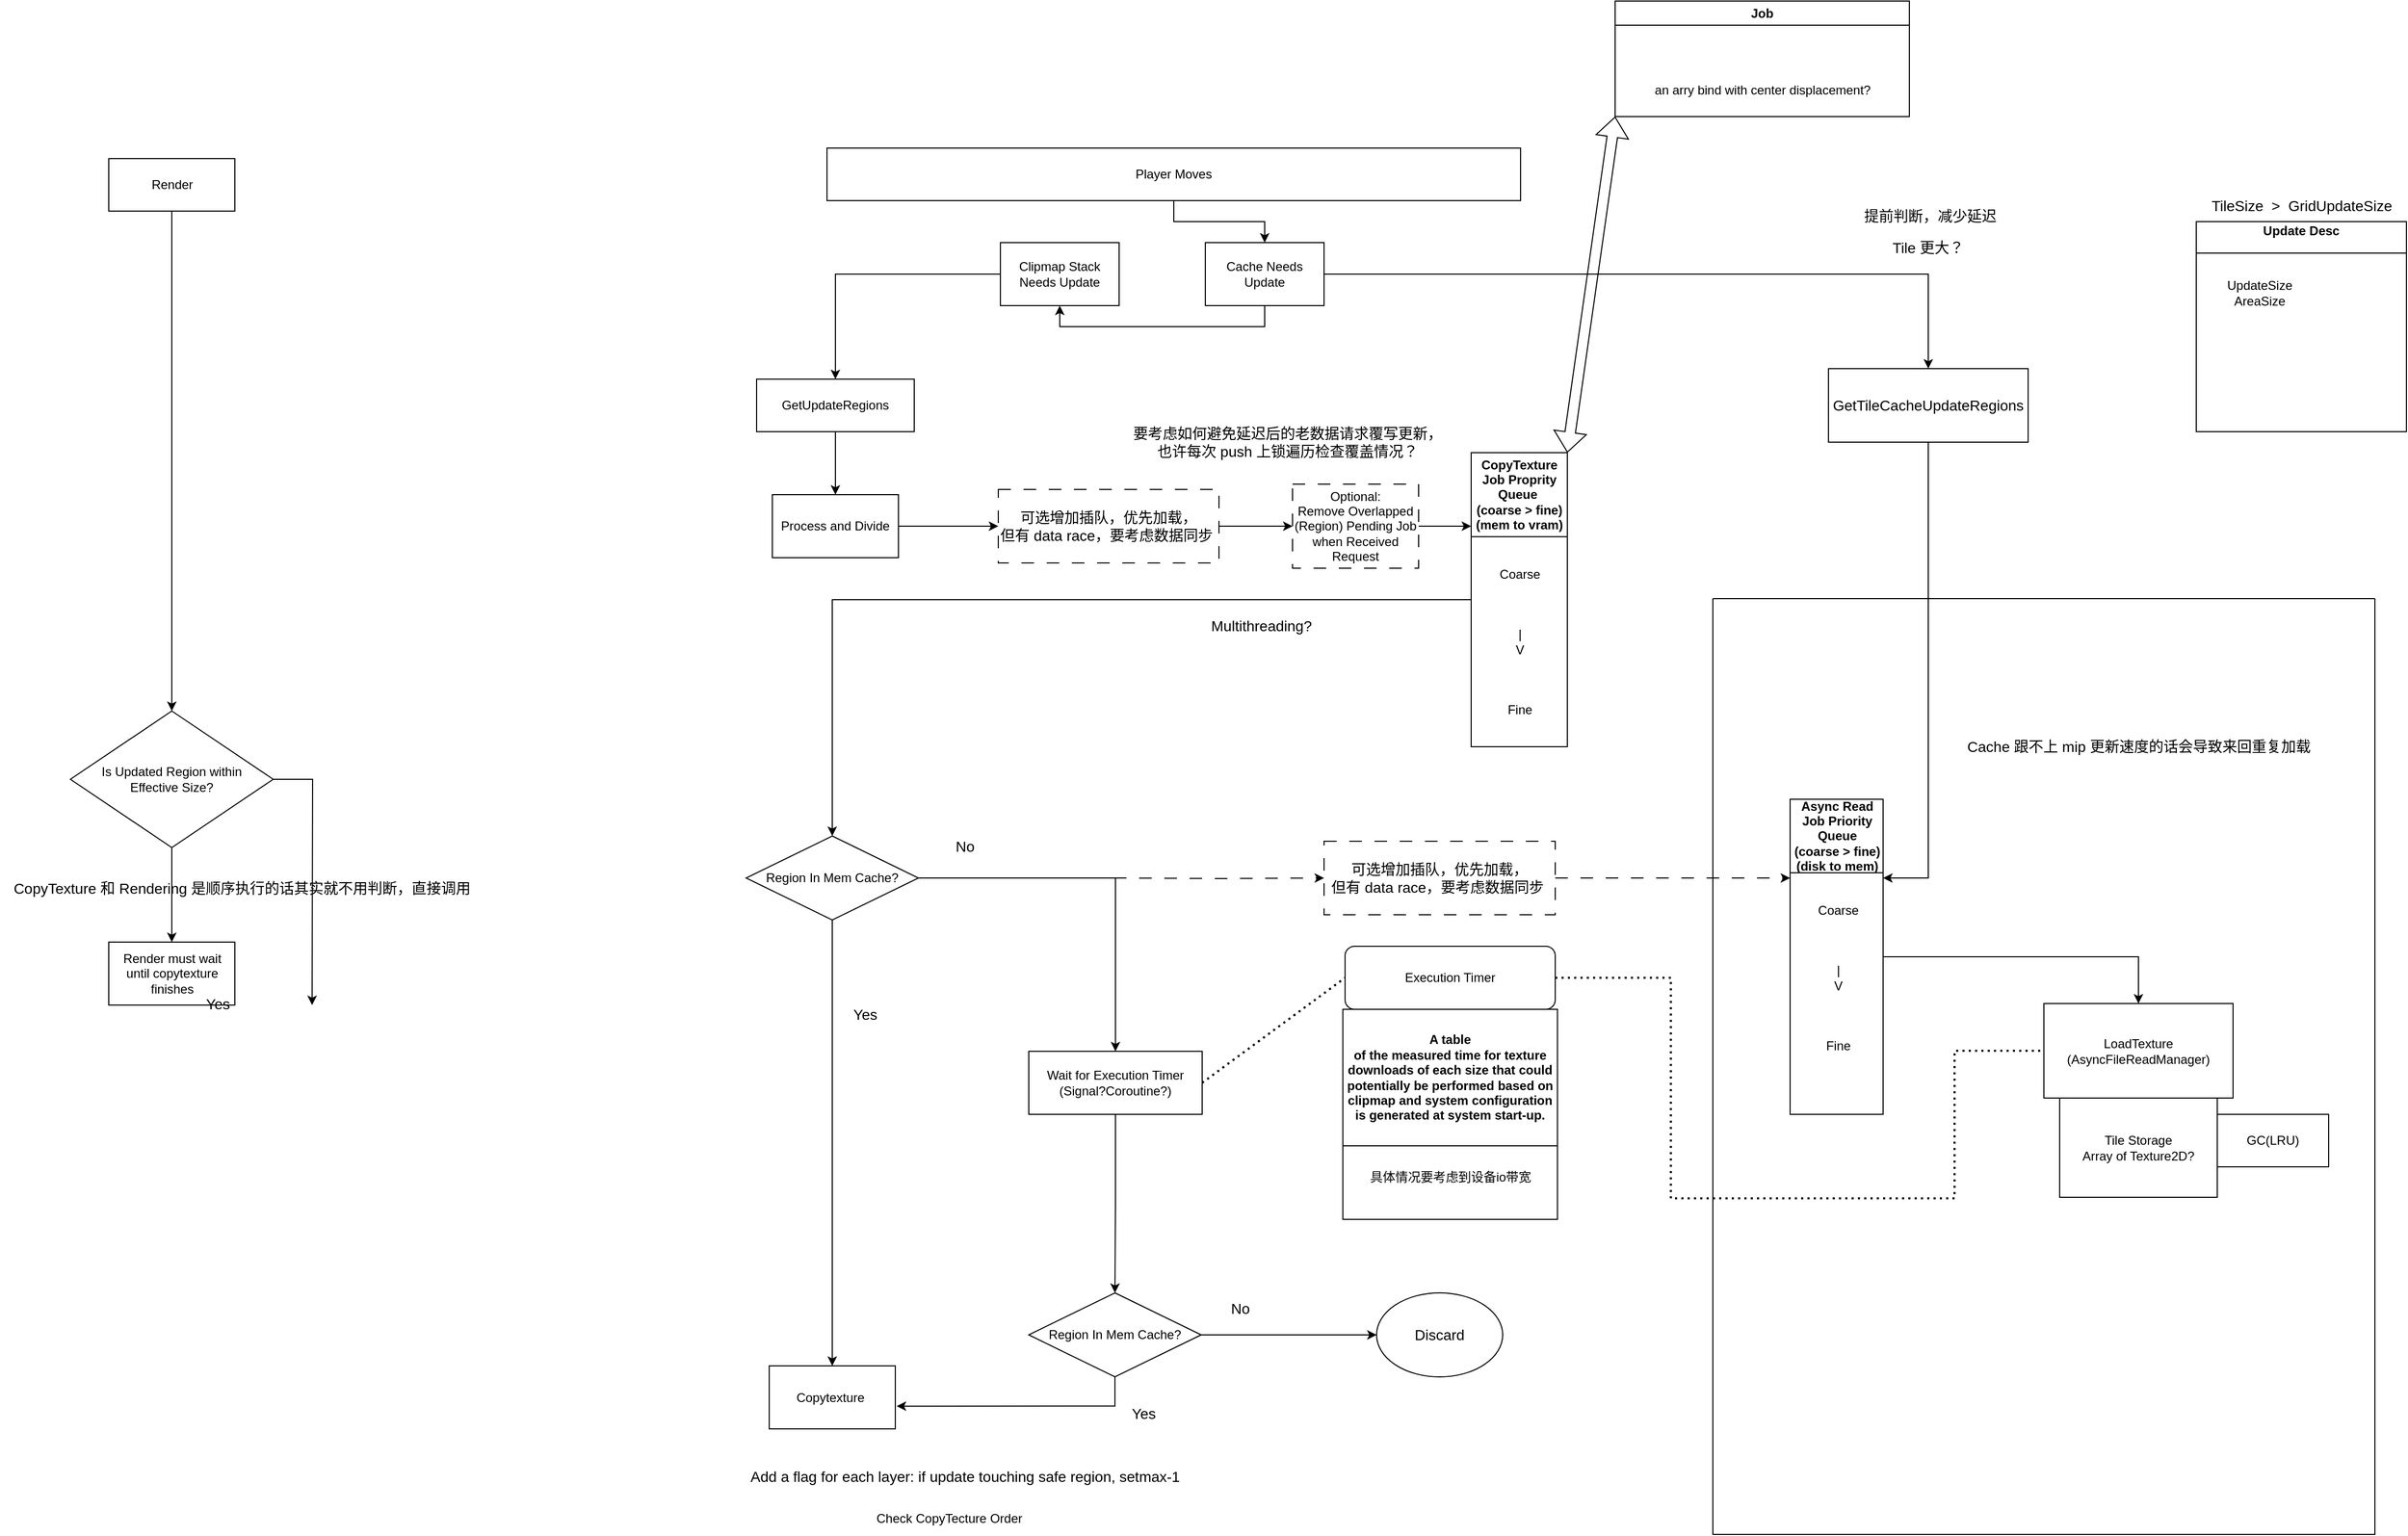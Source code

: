 <mxfile version="24.8.1">
  <diagram id="C5RBs43oDa-KdzZeNtuy" name="Page-1">
    <mxGraphModel dx="2040" dy="1928" grid="1" gridSize="10" guides="1" tooltips="1" connect="1" arrows="1" fold="1" page="1" pageScale="1" pageWidth="827" pageHeight="1169" math="0" shadow="0">
      <root>
        <mxCell id="WIyWlLk6GJQsqaUBKTNV-0" />
        <mxCell id="WIyWlLk6GJQsqaUBKTNV-1" parent="WIyWlLk6GJQsqaUBKTNV-0" />
        <mxCell id="JLzh3muklTevtN_WwJKW-5" value="" style="edgeStyle=orthogonalEdgeStyle;rounded=0;orthogonalLoop=1;jettySize=auto;html=1;exitX=0;exitY=0.5;exitDx=0;exitDy=0;labelBackgroundColor=none;fontColor=default;" parent="WIyWlLk6GJQsqaUBKTNV-1" source="JLzh3muklTevtN_WwJKW-44" target="JLzh3muklTevtN_WwJKW-7" edge="1">
          <mxGeometry relative="1" as="geometry">
            <mxPoint x="249" y="280" as="sourcePoint" />
            <mxPoint x="144" y="350" as="targetPoint" />
          </mxGeometry>
        </mxCell>
        <mxCell id="JLzh3muklTevtN_WwJKW-7" value="GetUpdateRegions" style="rounded=0;whiteSpace=wrap;html=1;labelBackgroundColor=none;" parent="WIyWlLk6GJQsqaUBKTNV-1" vertex="1">
          <mxGeometry x="10" y="250" width="150" height="50" as="geometry" />
        </mxCell>
        <mxCell id="EhMyjCA0RfJh-dZU2uRC-42" style="edgeStyle=orthogonalEdgeStyle;rounded=0;orthogonalLoop=1;jettySize=auto;html=1;labelBackgroundColor=none;fontColor=default;entryX=1;entryY=0.25;entryDx=0;entryDy=0;" parent="WIyWlLk6GJQsqaUBKTNV-1" source="JLzh3muklTevtN_WwJKW-14" target="JLzh3muklTevtN_WwJKW-45" edge="1">
          <mxGeometry relative="1" as="geometry">
            <Array as="points" />
          </mxGeometry>
        </mxCell>
        <mxCell id="JLzh3muklTevtN_WwJKW-14" value="&lt;font style=&quot;font-size: 14px;&quot;&gt;GetTileCacheUpdateRegions&lt;/font&gt;" style="rounded=0;whiteSpace=wrap;html=1;labelBackgroundColor=none;" parent="WIyWlLk6GJQsqaUBKTNV-1" vertex="1">
          <mxGeometry x="1030" y="240" width="190" height="70" as="geometry" />
        </mxCell>
        <mxCell id="JLzh3muklTevtN_WwJKW-25" style="edgeStyle=orthogonalEdgeStyle;rounded=0;orthogonalLoop=1;jettySize=auto;html=1;exitX=0.5;exitY=1;exitDx=0;exitDy=0;entryX=0.5;entryY=0;entryDx=0;entryDy=0;labelBackgroundColor=none;fontColor=default;" parent="WIyWlLk6GJQsqaUBKTNV-1" source="JLzh3muklTevtN_WwJKW-20" target="EhMyjCA0RfJh-dZU2uRC-92" edge="1">
          <mxGeometry relative="1" as="geometry">
            <mxPoint x="-13" y="989.5" as="targetPoint" />
          </mxGeometry>
        </mxCell>
        <mxCell id="EhMyjCA0RfJh-dZU2uRC-99" style="edgeStyle=orthogonalEdgeStyle;rounded=0;orthogonalLoop=1;jettySize=auto;html=1;entryX=0.5;entryY=0;entryDx=0;entryDy=0;" parent="WIyWlLk6GJQsqaUBKTNV-1" source="JLzh3muklTevtN_WwJKW-20" target="EhMyjCA0RfJh-dZU2uRC-100" edge="1">
          <mxGeometry relative="1" as="geometry">
            <mxPoint x="379.0" y="870" as="targetPoint" />
          </mxGeometry>
        </mxCell>
        <mxCell id="JLzh3muklTevtN_WwJKW-20" value="Region In Mem Cache?" style="rhombus;whiteSpace=wrap;html=1;labelBackgroundColor=none;" parent="WIyWlLk6GJQsqaUBKTNV-1" vertex="1">
          <mxGeometry y="685" width="164" height="80" as="geometry" />
        </mxCell>
        <mxCell id="JLzh3muklTevtN_WwJKW-27" value="&lt;font style=&quot;font-size: 14px;&quot;&gt;No&lt;/font&gt;" style="text;html=1;align=center;verticalAlign=middle;resizable=0;points=[];autosize=1;strokeColor=none;fillColor=none;labelBackgroundColor=none;" parent="WIyWlLk6GJQsqaUBKTNV-1" vertex="1">
          <mxGeometry x="188" y="679.5" width="40" height="30" as="geometry" />
        </mxCell>
        <mxCell id="JLzh3muklTevtN_WwJKW-30" value="" style="edgeStyle=orthogonalEdgeStyle;rounded=0;orthogonalLoop=1;jettySize=auto;html=1;labelBackgroundColor=none;fontColor=default;exitX=0.5;exitY=1;exitDx=0;exitDy=0;" parent="WIyWlLk6GJQsqaUBKTNV-1" source="EhMyjCA0RfJh-dZU2uRC-91" target="JLzh3muklTevtN_WwJKW-29" edge="1">
          <mxGeometry relative="1" as="geometry">
            <mxPoint x="-541" y="830" as="sourcePoint" />
          </mxGeometry>
        </mxCell>
        <mxCell id="JLzh3muklTevtN_WwJKW-33" value="" style="edgeStyle=orthogonalEdgeStyle;rounded=0;orthogonalLoop=1;jettySize=auto;html=1;labelBackgroundColor=none;fontColor=default;exitX=1;exitY=0.5;exitDx=0;exitDy=0;" parent="WIyWlLk6GJQsqaUBKTNV-1" source="EhMyjCA0RfJh-dZU2uRC-91" edge="1">
          <mxGeometry relative="1" as="geometry">
            <mxPoint x="-456" y="830" as="sourcePoint" />
            <mxPoint x="-413" y="846" as="targetPoint" />
          </mxGeometry>
        </mxCell>
        <mxCell id="JLzh3muklTevtN_WwJKW-29" value="Render must wait until copytexture finishes" style="whiteSpace=wrap;html=1;labelBackgroundColor=none;" parent="WIyWlLk6GJQsqaUBKTNV-1" vertex="1">
          <mxGeometry x="-606.5" y="786" width="120" height="60" as="geometry" />
        </mxCell>
        <mxCell id="JLzh3muklTevtN_WwJKW-31" value="&lt;font style=&quot;font-size: 14px;&quot;&gt;Yes&lt;/font&gt;" style="text;html=1;align=center;verticalAlign=middle;resizable=0;points=[];autosize=1;strokeColor=none;fillColor=none;labelBackgroundColor=none;" parent="WIyWlLk6GJQsqaUBKTNV-1" vertex="1">
          <mxGeometry x="88" y="839.5" width="50" height="30" as="geometry" />
        </mxCell>
        <mxCell id="EhMyjCA0RfJh-dZU2uRC-122" style="edgeStyle=orthogonalEdgeStyle;rounded=0;orthogonalLoop=1;jettySize=auto;html=1;" parent="WIyWlLk6GJQsqaUBKTNV-1" source="JLzh3muklTevtN_WwJKW-42" target="EhMyjCA0RfJh-dZU2uRC-121" edge="1">
          <mxGeometry relative="1" as="geometry" />
        </mxCell>
        <mxCell id="JLzh3muklTevtN_WwJKW-42" value="Player Moves" style="rounded=0;whiteSpace=wrap;html=1;labelBackgroundColor=none;" parent="WIyWlLk6GJQsqaUBKTNV-1" vertex="1">
          <mxGeometry x="77" y="30" width="660" height="50" as="geometry" />
        </mxCell>
        <mxCell id="EhMyjCA0RfJh-dZU2uRC-2" style="edgeStyle=orthogonalEdgeStyle;rounded=0;orthogonalLoop=1;jettySize=auto;html=1;entryX=0.5;entryY=0;entryDx=0;entryDy=0;labelBackgroundColor=none;fontColor=default;exitX=1;exitY=0.5;exitDx=0;exitDy=0;" parent="WIyWlLk6GJQsqaUBKTNV-1" source="EhMyjCA0RfJh-dZU2uRC-121" target="JLzh3muklTevtN_WwJKW-14" edge="1">
          <mxGeometry relative="1" as="geometry" />
        </mxCell>
        <mxCell id="JLzh3muklTevtN_WwJKW-44" value="Clipmap Stack Needs Update" style="rounded=0;whiteSpace=wrap;html=1;labelBackgroundColor=none;" parent="WIyWlLk6GJQsqaUBKTNV-1" vertex="1">
          <mxGeometry x="242" y="120" width="113" height="60" as="geometry" />
        </mxCell>
        <mxCell id="EhMyjCA0RfJh-dZU2uRC-10" style="edgeStyle=orthogonalEdgeStyle;rounded=0;orthogonalLoop=1;jettySize=auto;html=1;entryX=0.5;entryY=0;entryDx=0;entryDy=0;exitX=0;exitY=0.5;exitDx=0;exitDy=0;labelBackgroundColor=none;fontColor=default;" parent="WIyWlLk6GJQsqaUBKTNV-1" source="JLzh3muklTevtN_WwJKW-46" target="JLzh3muklTevtN_WwJKW-20" edge="1">
          <mxGeometry relative="1" as="geometry">
            <mxPoint x="710" y="430" as="sourcePoint" />
          </mxGeometry>
        </mxCell>
        <mxCell id="JLzh3muklTevtN_WwJKW-46" value="CopyTexture Job Proprity Queue&amp;nbsp;&lt;div&gt;(coarse &amp;gt; fine)&lt;/div&gt;&lt;div&gt;(mem to vram&lt;span style=&quot;background-color: initial;&quot;&gt;)&lt;/span&gt;&lt;/div&gt;" style="swimlane;whiteSpace=wrap;html=1;startSize=80;swimlaneLine=1;labelBackgroundColor=none;" parent="WIyWlLk6GJQsqaUBKTNV-1" vertex="1">
          <mxGeometry x="690" y="320" width="91.5" height="280" as="geometry" />
        </mxCell>
        <mxCell id="EhMyjCA0RfJh-dZU2uRC-47" value="Coarse&lt;div&gt;&lt;br&gt;&lt;/div&gt;&lt;div&gt;&lt;br&gt;&lt;/div&gt;&lt;div&gt;&lt;br&gt;&lt;/div&gt;&lt;div&gt;|&lt;/div&gt;&lt;div&gt;V&lt;/div&gt;&lt;div&gt;&lt;br&gt;&lt;/div&gt;&lt;div&gt;&lt;br&gt;&lt;/div&gt;&lt;div&gt;&lt;br&gt;&lt;/div&gt;&lt;div&gt;Fine&lt;/div&gt;" style="text;html=1;align=center;verticalAlign=middle;resizable=0;points=[];autosize=1;strokeColor=none;fillColor=none;labelBackgroundColor=none;" parent="JLzh3muklTevtN_WwJKW-46" vertex="1">
          <mxGeometry x="15.75" y="100" width="60" height="160" as="geometry" />
        </mxCell>
        <mxCell id="EhMyjCA0RfJh-dZU2uRC-7" value="" style="edgeStyle=orthogonalEdgeStyle;rounded=0;orthogonalLoop=1;jettySize=auto;html=1;entryX=0.5;entryY=0;entryDx=0;entryDy=0;labelBackgroundColor=none;fontColor=default;" parent="WIyWlLk6GJQsqaUBKTNV-1" source="JLzh3muklTevtN_WwJKW-7" target="EhMyjCA0RfJh-dZU2uRC-8" edge="1">
          <mxGeometry relative="1" as="geometry">
            <mxPoint x="11" y="390" as="targetPoint" />
            <mxPoint x="10" y="275" as="sourcePoint" />
          </mxGeometry>
        </mxCell>
        <mxCell id="EhMyjCA0RfJh-dZU2uRC-9" style="edgeStyle=orthogonalEdgeStyle;rounded=0;orthogonalLoop=1;jettySize=auto;html=1;entryX=0;entryY=0.25;entryDx=0;entryDy=0;exitX=1;exitY=0.5;exitDx=0;exitDy=0;labelBackgroundColor=none;fontColor=default;" parent="WIyWlLk6GJQsqaUBKTNV-1" source="EhMyjCA0RfJh-dZU2uRC-15" target="JLzh3muklTevtN_WwJKW-46" edge="1">
          <mxGeometry relative="1" as="geometry">
            <mxPoint x="360" y="390" as="targetPoint" />
            <mxPoint x="640" y="390" as="sourcePoint" />
          </mxGeometry>
        </mxCell>
        <mxCell id="EhMyjCA0RfJh-dZU2uRC-8" value="Process and Divide" style="rounded=0;whiteSpace=wrap;html=1;labelBackgroundColor=none;" parent="WIyWlLk6GJQsqaUBKTNV-1" vertex="1">
          <mxGeometry x="25" y="360" width="120" height="60" as="geometry" />
        </mxCell>
        <mxCell id="EhMyjCA0RfJh-dZU2uRC-16" value="" style="edgeStyle=orthogonalEdgeStyle;rounded=0;orthogonalLoop=1;jettySize=auto;html=1;entryX=0;entryY=0.5;entryDx=0;entryDy=0;labelBackgroundColor=none;fontColor=default;" parent="WIyWlLk6GJQsqaUBKTNV-1" source="EhMyjCA0RfJh-dZU2uRC-8" target="EhMyjCA0RfJh-dZU2uRC-116" edge="1">
          <mxGeometry relative="1" as="geometry">
            <mxPoint x="709" y="390" as="targetPoint" />
            <mxPoint x="274" y="390" as="sourcePoint" />
          </mxGeometry>
        </mxCell>
        <mxCell id="EhMyjCA0RfJh-dZU2uRC-15" value="&amp;nbsp;Optional:&amp;nbsp;&lt;div&gt;Remove Overlapped (Region) Pending Job when Received Request&lt;/div&gt;" style="rounded=0;whiteSpace=wrap;html=1;labelBackgroundColor=none;dashed=1;dashPattern=12 12;" parent="WIyWlLk6GJQsqaUBKTNV-1" vertex="1">
          <mxGeometry x="520" y="350" width="120" height="80" as="geometry" />
        </mxCell>
        <mxCell id="EhMyjCA0RfJh-dZU2uRC-20" value="&lt;font style=&quot;font-size: 14px;&quot;&gt;要考虑如何避免延迟后的老数据请求覆写更新，&lt;/font&gt;&lt;div style=&quot;font-size: 14px;&quot;&gt;&lt;font style=&quot;font-size: 14px;&quot;&gt;也许每次 push 上锁遍历检查覆盖情况？&lt;/font&gt;&lt;/div&gt;" style="text;html=1;align=center;verticalAlign=middle;resizable=0;points=[];autosize=1;strokeColor=none;fillColor=none;labelBackgroundColor=none;" parent="WIyWlLk6GJQsqaUBKTNV-1" vertex="1">
          <mxGeometry x="355" y="285" width="320" height="50" as="geometry" />
        </mxCell>
        <mxCell id="EhMyjCA0RfJh-dZU2uRC-25" value="&lt;font style=&quot;font-size: 14px;&quot;&gt;Yes&lt;/font&gt;" style="text;html=1;align=center;verticalAlign=middle;resizable=0;points=[];autosize=1;strokeColor=none;fillColor=none;labelBackgroundColor=none;" parent="WIyWlLk6GJQsqaUBKTNV-1" vertex="1">
          <mxGeometry x="-528" y="830" width="50" height="30" as="geometry" />
        </mxCell>
        <mxCell id="EhMyjCA0RfJh-dZU2uRC-69" value="" style="swimlane;startSize=0;labelBackgroundColor=none;" parent="WIyWlLk6GJQsqaUBKTNV-1" vertex="1">
          <mxGeometry x="920" y="459" width="630" height="891" as="geometry" />
        </mxCell>
        <mxCell id="EhMyjCA0RfJh-dZU2uRC-89" value="&lt;font style=&quot;font-size: 14px;&quot;&gt;Cache 跟不上 mip 更新速度的话会导致来回重复加载&lt;/font&gt;" style="text;html=1;align=center;verticalAlign=middle;resizable=0;points=[];autosize=1;strokeColor=none;fillColor=none;labelBackgroundColor=none;" parent="EhMyjCA0RfJh-dZU2uRC-69" vertex="1">
          <mxGeometry x="230" y="126" width="350" height="30" as="geometry" />
        </mxCell>
        <mxCell id="EhMyjCA0RfJh-dZU2uRC-98" value="GC(LRU)" style="rounded=0;whiteSpace=wrap;html=1;" parent="EhMyjCA0RfJh-dZU2uRC-69" vertex="1">
          <mxGeometry x="480" y="491" width="106" height="50" as="geometry" />
        </mxCell>
        <mxCell id="EhMyjCA0RfJh-dZU2uRC-43" value="LoadTexture&lt;br&gt;(AsyncFileReadManager)" style="rounded=0;whiteSpace=wrap;html=1;labelBackgroundColor=none;" parent="EhMyjCA0RfJh-dZU2uRC-69" vertex="1">
          <mxGeometry x="315" y="385.5" width="180" height="90" as="geometry" />
        </mxCell>
        <mxCell id="EhMyjCA0RfJh-dZU2uRC-105" value="Tile Storage&lt;br&gt;Array of Texture2D?" style="rounded=0;whiteSpace=wrap;html=1;" parent="EhMyjCA0RfJh-dZU2uRC-69" vertex="1">
          <mxGeometry x="330" y="475.5" width="150" height="94.5" as="geometry" />
        </mxCell>
        <mxCell id="EhMyjCA0RfJh-dZU2uRC-70" value="&lt;font style=&quot;font-size: 14px;&quot;&gt;TileSize&amp;nbsp; &amp;gt;&amp;nbsp; GridUpdateSize&lt;/font&gt;" style="text;html=1;align=center;verticalAlign=middle;resizable=0;points=[];autosize=1;strokeColor=none;fillColor=none;labelBackgroundColor=none;" parent="WIyWlLk6GJQsqaUBKTNV-1" vertex="1">
          <mxGeometry x="1380" y="70" width="200" height="30" as="geometry" />
        </mxCell>
        <mxCell id="EhMyjCA0RfJh-dZU2uRC-73" value="Update Desc&#xa;" style="swimlane;startSize=30;labelBackgroundColor=none;" parent="WIyWlLk6GJQsqaUBKTNV-1" vertex="1">
          <mxGeometry x="1380" y="100" width="200" height="200" as="geometry" />
        </mxCell>
        <mxCell id="EhMyjCA0RfJh-dZU2uRC-74" value="UpdateSize&lt;br style=&quot;padding: 0px; margin: 0px;&quot;&gt;AreaSize" style="text;html=1;align=center;verticalAlign=middle;resizable=0;points=[];autosize=1;strokeColor=none;fillColor=none;labelBackgroundColor=none;" parent="EhMyjCA0RfJh-dZU2uRC-73" vertex="1">
          <mxGeometry x="14.5" y="47.5" width="90" height="40" as="geometry" />
        </mxCell>
        <mxCell id="EhMyjCA0RfJh-dZU2uRC-79" value="&lt;span style=&quot;font-size: 14px;&quot;&gt;Add a flag for each layer: if update touching safe region, setmax-1&amp;nbsp;&lt;/span&gt;" style="text;html=1;align=center;verticalAlign=middle;resizable=0;points=[];autosize=1;strokeColor=none;fillColor=none;labelBackgroundColor=none;" parent="WIyWlLk6GJQsqaUBKTNV-1" vertex="1">
          <mxGeometry x="-10" y="1280" width="440" height="30" as="geometry" />
        </mxCell>
        <mxCell id="EhMyjCA0RfJh-dZU2uRC-82" value="Check CopyTecture Order" style="text;html=1;align=center;verticalAlign=middle;resizable=0;points=[];autosize=1;strokeColor=none;fillColor=none;labelBackgroundColor=none;" parent="WIyWlLk6GJQsqaUBKTNV-1" vertex="1">
          <mxGeometry x="113" y="1320" width="160" height="30" as="geometry" />
        </mxCell>
        <mxCell id="EhMyjCA0RfJh-dZU2uRC-83" value="&lt;span style=&quot;font-size: 14px;&quot;&gt;CopyTexture 和 Rendering 是顺序执行的话其实就不用判断，直接调用&lt;/span&gt;" style="text;html=1;align=center;verticalAlign=middle;resizable=0;points=[];autosize=1;strokeColor=none;fillColor=none;labelBackgroundColor=none;" parent="WIyWlLk6GJQsqaUBKTNV-1" vertex="1">
          <mxGeometry x="-710" y="720" width="460" height="30" as="geometry" />
        </mxCell>
        <mxCell id="EhMyjCA0RfJh-dZU2uRC-85" value="&lt;font style=&quot;font-size: 14px;&quot;&gt;Multithreading?&lt;/font&gt;" style="text;html=1;align=center;verticalAlign=middle;resizable=0;points=[];autosize=1;strokeColor=none;fillColor=none;labelBackgroundColor=none;" parent="WIyWlLk6GJQsqaUBKTNV-1" vertex="1">
          <mxGeometry x="430" y="470" width="120" height="30" as="geometry" />
        </mxCell>
        <mxCell id="EhMyjCA0RfJh-dZU2uRC-87" value="Job" style="swimlane;whiteSpace=wrap;html=1;labelBackgroundColor=none;" parent="WIyWlLk6GJQsqaUBKTNV-1" vertex="1">
          <mxGeometry x="827" y="-110" width="280" height="110" as="geometry" />
        </mxCell>
        <mxCell id="EhMyjCA0RfJh-dZU2uRC-86" value="an arry bind with center displacement?" style="text;html=1;align=center;verticalAlign=middle;resizable=0;points=[];autosize=1;strokeColor=none;fillColor=none;labelBackgroundColor=none;" parent="EhMyjCA0RfJh-dZU2uRC-87" vertex="1">
          <mxGeometry x="25" y="70" width="230" height="30" as="geometry" />
        </mxCell>
        <mxCell id="EhMyjCA0RfJh-dZU2uRC-88" value="" style="shape=flexArrow;endArrow=classic;startArrow=classic;html=1;rounded=0;exitX=1;exitY=0;exitDx=0;exitDy=0;entryX=0;entryY=1;entryDx=0;entryDy=0;labelBackgroundColor=none;fontColor=default;" parent="WIyWlLk6GJQsqaUBKTNV-1" source="JLzh3muklTevtN_WwJKW-46" target="EhMyjCA0RfJh-dZU2uRC-87" edge="1">
          <mxGeometry width="100" height="100" relative="1" as="geometry">
            <mxPoint x="670" y="500" as="sourcePoint" />
            <mxPoint x="770" y="400" as="targetPoint" />
          </mxGeometry>
        </mxCell>
        <mxCell id="EhMyjCA0RfJh-dZU2uRC-91" value="Is Updated Region within&lt;div&gt;Effective Size?&lt;/div&gt;" style="rhombus;whiteSpace=wrap;html=1;labelBackgroundColor=none;" parent="WIyWlLk6GJQsqaUBKTNV-1" vertex="1">
          <mxGeometry x="-643" y="566" width="193" height="130" as="geometry" />
        </mxCell>
        <mxCell id="EhMyjCA0RfJh-dZU2uRC-92" value="&lt;div&gt;Copytexture&amp;nbsp;&lt;br&gt;&lt;/div&gt;" style="whiteSpace=wrap;html=1;labelBackgroundColor=none;" parent="WIyWlLk6GJQsqaUBKTNV-1" vertex="1">
          <mxGeometry x="22" y="1189.5" width="120" height="60" as="geometry" />
        </mxCell>
        <mxCell id="EhMyjCA0RfJh-dZU2uRC-95" style="edgeStyle=orthogonalEdgeStyle;rounded=0;orthogonalLoop=1;jettySize=auto;html=1;entryX=0.5;entryY=0;entryDx=0;entryDy=0;" parent="WIyWlLk6GJQsqaUBKTNV-1" source="EhMyjCA0RfJh-dZU2uRC-94" target="EhMyjCA0RfJh-dZU2uRC-91" edge="1">
          <mxGeometry relative="1" as="geometry">
            <mxPoint x="-433" y="486" as="targetPoint" />
          </mxGeometry>
        </mxCell>
        <mxCell id="EhMyjCA0RfJh-dZU2uRC-94" value="Render" style="rounded=0;whiteSpace=wrap;html=1;" parent="WIyWlLk6GJQsqaUBKTNV-1" vertex="1">
          <mxGeometry x="-606.5" y="40" width="120" height="50" as="geometry" />
        </mxCell>
        <mxCell id="EhMyjCA0RfJh-dZU2uRC-102" style="edgeStyle=orthogonalEdgeStyle;rounded=0;orthogonalLoop=1;jettySize=auto;html=1;entryX=0.5;entryY=0;entryDx=0;entryDy=0;" parent="WIyWlLk6GJQsqaUBKTNV-1" source="EhMyjCA0RfJh-dZU2uRC-100" target="EhMyjCA0RfJh-dZU2uRC-103" edge="1">
          <mxGeometry relative="1" as="geometry">
            <mxPoint x="351.5" y="1020" as="targetPoint" />
          </mxGeometry>
        </mxCell>
        <mxCell id="EhMyjCA0RfJh-dZU2uRC-100" value="Wait for Execution Timer&lt;br&gt;(Signal?Coroutine?)" style="rounded=0;whiteSpace=wrap;html=1;" parent="WIyWlLk6GJQsqaUBKTNV-1" vertex="1">
          <mxGeometry x="269" y="890" width="165" height="60" as="geometry" />
        </mxCell>
        <mxCell id="EhMyjCA0RfJh-dZU2uRC-109" style="rounded=0;orthogonalLoop=1;jettySize=auto;html=1;exitX=1;exitY=0.5;exitDx=0;exitDy=0;edgeStyle=orthogonalEdgeStyle;" parent="WIyWlLk6GJQsqaUBKTNV-1" source="EhMyjCA0RfJh-dZU2uRC-103" target="K3MFws0wNid0y_Sm4JiC-0" edge="1">
          <mxGeometry relative="1" as="geometry">
            <mxPoint x="660" y="1160" as="targetPoint" />
          </mxGeometry>
        </mxCell>
        <mxCell id="EhMyjCA0RfJh-dZU2uRC-103" value="Region In Mem Cache?" style="rhombus;whiteSpace=wrap;html=1;labelBackgroundColor=none;" parent="WIyWlLk6GJQsqaUBKTNV-1" vertex="1">
          <mxGeometry x="269" y="1120" width="164" height="80" as="geometry" />
        </mxCell>
        <mxCell id="JLzh3muklTevtN_WwJKW-45" value="Async Read Job Priority Queue&lt;div&gt;(coarse &amp;gt; fine)&lt;br&gt;&lt;div&gt;(disk to mem)&lt;/div&gt;&lt;/div&gt;" style="swimlane;whiteSpace=wrap;html=1;startSize=70;labelBackgroundColor=none;" parent="WIyWlLk6GJQsqaUBKTNV-1" vertex="1">
          <mxGeometry x="993.5" y="650" width="88.5" height="300" as="geometry" />
        </mxCell>
        <mxCell id="EhMyjCA0RfJh-dZU2uRC-12" value="Coarse&lt;div&gt;&lt;br&gt;&lt;/div&gt;&lt;div&gt;&lt;br&gt;&lt;/div&gt;&lt;div&gt;&lt;br&gt;&lt;/div&gt;&lt;div&gt;|&lt;/div&gt;&lt;div&gt;V&lt;/div&gt;&lt;div&gt;&lt;br&gt;&lt;/div&gt;&lt;div&gt;&lt;br&gt;&lt;/div&gt;&lt;div&gt;&lt;br&gt;&lt;/div&gt;&lt;div&gt;Fine&lt;/div&gt;" style="text;html=1;align=center;verticalAlign=middle;resizable=0;points=[];autosize=1;strokeColor=none;fillColor=none;labelBackgroundColor=none;" parent="JLzh3muklTevtN_WwJKW-45" vertex="1">
          <mxGeometry x="15.75" y="90" width="60" height="160" as="geometry" />
        </mxCell>
        <mxCell id="EhMyjCA0RfJh-dZU2uRC-35" style="edgeStyle=orthogonalEdgeStyle;rounded=0;orthogonalLoop=1;jettySize=auto;html=1;entryX=0.5;entryY=0;entryDx=0;entryDy=0;labelBackgroundColor=none;fontColor=default;" parent="WIyWlLk6GJQsqaUBKTNV-1" source="JLzh3muklTevtN_WwJKW-45" target="EhMyjCA0RfJh-dZU2uRC-43" edge="1">
          <mxGeometry relative="1" as="geometry">
            <mxPoint x="1148.5" y="841" as="targetPoint" />
          </mxGeometry>
        </mxCell>
        <mxCell id="EhMyjCA0RfJh-dZU2uRC-107" style="edgeStyle=orthogonalEdgeStyle;rounded=0;orthogonalLoop=1;jettySize=auto;html=1;entryX=1.011;entryY=0.639;entryDx=0;entryDy=0;entryPerimeter=0;exitX=0.5;exitY=1;exitDx=0;exitDy=0;" parent="WIyWlLk6GJQsqaUBKTNV-1" source="EhMyjCA0RfJh-dZU2uRC-103" target="EhMyjCA0RfJh-dZU2uRC-92" edge="1">
          <mxGeometry relative="1" as="geometry" />
        </mxCell>
        <mxCell id="EhMyjCA0RfJh-dZU2uRC-108" value="&lt;font style=&quot;font-size: 14px;&quot;&gt;Yes&lt;/font&gt;" style="text;html=1;align=center;verticalAlign=middle;resizable=0;points=[];autosize=1;strokeColor=none;fillColor=none;labelBackgroundColor=none;" parent="WIyWlLk6GJQsqaUBKTNV-1" vertex="1">
          <mxGeometry x="353" y="1220" width="50" height="30" as="geometry" />
        </mxCell>
        <mxCell id="EhMyjCA0RfJh-dZU2uRC-110" value="&lt;font style=&quot;font-size: 14px;&quot;&gt;No&lt;/font&gt;" style="text;html=1;align=center;verticalAlign=middle;resizable=0;points=[];autosize=1;strokeColor=none;fillColor=none;labelBackgroundColor=none;" parent="WIyWlLk6GJQsqaUBKTNV-1" vertex="1">
          <mxGeometry x="450" y="1120" width="40" height="30" as="geometry" />
        </mxCell>
        <mxCell id="EhMyjCA0RfJh-dZU2uRC-111" value="&lt;font style=&quot;font-size: 14px;&quot;&gt;提前判断，减少延迟&lt;/font&gt;" style="text;html=1;align=center;verticalAlign=middle;whiteSpace=wrap;rounded=0;" parent="WIyWlLk6GJQsqaUBKTNV-1" vertex="1">
          <mxGeometry x="1061.5" y="80" width="130" height="30" as="geometry" />
        </mxCell>
        <mxCell id="EhMyjCA0RfJh-dZU2uRC-114" style="edgeStyle=orthogonalEdgeStyle;rounded=0;orthogonalLoop=1;jettySize=auto;html=1;entryX=0;entryY=0.25;entryDx=0;entryDy=0;dashed=1;dashPattern=12 12;" parent="WIyWlLk6GJQsqaUBKTNV-1" source="EhMyjCA0RfJh-dZU2uRC-112" target="JLzh3muklTevtN_WwJKW-45" edge="1">
          <mxGeometry relative="1" as="geometry" />
        </mxCell>
        <mxCell id="EhMyjCA0RfJh-dZU2uRC-112" value="&lt;span style=&quot;text-wrap: nowrap; font-size: 14px;&quot;&gt;&lt;font style=&quot;font-size: 14px;&quot;&gt;可选增加插队，优先加载，&lt;/font&gt;&lt;/span&gt;&lt;div style=&quot;font-size: 14px;&quot;&gt;&lt;span style=&quot;text-wrap: nowrap;&quot;&gt;&lt;font style=&quot;font-size: 14px;&quot;&gt;但有 data race，要考虑数据同步&amp;nbsp;&lt;/font&gt;&lt;/span&gt;&lt;br&gt;&lt;/div&gt;" style="rounded=0;whiteSpace=wrap;html=1;dashed=1;dashPattern=12 12;" parent="WIyWlLk6GJQsqaUBKTNV-1" vertex="1">
          <mxGeometry x="550" y="690" width="220" height="70" as="geometry" />
        </mxCell>
        <mxCell id="EhMyjCA0RfJh-dZU2uRC-113" value="" style="endArrow=classic;html=1;rounded=0;entryX=0;entryY=0.5;entryDx=0;entryDy=0;dashed=1;dashPattern=12 12;edgeStyle=orthogonalEdgeStyle;" parent="WIyWlLk6GJQsqaUBKTNV-1" target="EhMyjCA0RfJh-dZU2uRC-112" edge="1">
          <mxGeometry width="50" height="50" relative="1" as="geometry">
            <mxPoint x="350" y="725" as="sourcePoint" />
            <mxPoint x="700" y="730" as="targetPoint" />
          </mxGeometry>
        </mxCell>
        <mxCell id="EhMyjCA0RfJh-dZU2uRC-115" value="&lt;font style=&quot;font-size: 14px;&quot;&gt;Tile 更大？&lt;/font&gt;" style="text;html=1;align=center;verticalAlign=middle;whiteSpace=wrap;rounded=0;" parent="WIyWlLk6GJQsqaUBKTNV-1" vertex="1">
          <mxGeometry x="1060" y="110" width="130" height="30" as="geometry" />
        </mxCell>
        <mxCell id="EhMyjCA0RfJh-dZU2uRC-118" style="edgeStyle=orthogonalEdgeStyle;rounded=0;orthogonalLoop=1;jettySize=auto;html=1;entryX=0;entryY=0.5;entryDx=0;entryDy=0;" parent="WIyWlLk6GJQsqaUBKTNV-1" source="EhMyjCA0RfJh-dZU2uRC-116" target="EhMyjCA0RfJh-dZU2uRC-15" edge="1">
          <mxGeometry relative="1" as="geometry" />
        </mxCell>
        <mxCell id="EhMyjCA0RfJh-dZU2uRC-116" value="&lt;span style=&quot;text-wrap: nowrap; font-size: 14px;&quot;&gt;&lt;font style=&quot;font-size: 14px;&quot;&gt;可选增加插队，优先加载，&lt;/font&gt;&lt;/span&gt;&lt;div style=&quot;font-size: 14px;&quot;&gt;&lt;span style=&quot;text-wrap: nowrap;&quot;&gt;&lt;font style=&quot;font-size: 14px;&quot;&gt;但有 data race，要考虑数据同步&amp;nbsp;&lt;/font&gt;&lt;/span&gt;&lt;br&gt;&lt;/div&gt;" style="rounded=0;whiteSpace=wrap;html=1;dashed=1;dashPattern=12 12;" parent="WIyWlLk6GJQsqaUBKTNV-1" vertex="1">
          <mxGeometry x="240" y="355" width="210" height="70" as="geometry" />
        </mxCell>
        <mxCell id="EhMyjCA0RfJh-dZU2uRC-119" value="" style="endArrow=none;html=1;strokeWidth=2;rounded=0;exitX=1;exitY=0.5;exitDx=0;exitDy=0;entryX=0;entryY=0.5;entryDx=0;entryDy=0;dashed=1;dashPattern=1 2;" parent="WIyWlLk6GJQsqaUBKTNV-1" source="EhMyjCA0RfJh-dZU2uRC-100" target="EhMyjCA0RfJh-dZU2uRC-60" edge="1">
          <mxGeometry width="50" height="50" relative="1" as="geometry">
            <mxPoint x="750" y="980" as="sourcePoint" />
            <mxPoint x="800" y="930" as="targetPoint" />
          </mxGeometry>
        </mxCell>
        <mxCell id="EhMyjCA0RfJh-dZU2uRC-123" style="edgeStyle=orthogonalEdgeStyle;rounded=0;orthogonalLoop=1;jettySize=auto;html=1;entryX=0.5;entryY=1;entryDx=0;entryDy=0;exitX=0.5;exitY=1;exitDx=0;exitDy=0;" parent="WIyWlLk6GJQsqaUBKTNV-1" source="EhMyjCA0RfJh-dZU2uRC-121" target="JLzh3muklTevtN_WwJKW-44" edge="1">
          <mxGeometry relative="1" as="geometry" />
        </mxCell>
        <mxCell id="EhMyjCA0RfJh-dZU2uRC-121" value="Cache Needs Update" style="rounded=0;whiteSpace=wrap;html=1;labelBackgroundColor=none;" parent="WIyWlLk6GJQsqaUBKTNV-1" vertex="1">
          <mxGeometry x="437" y="120" width="113" height="60" as="geometry" />
        </mxCell>
        <mxCell id="EhMyjCA0RfJh-dZU2uRC-60" value="Execution Timer" style="rounded=1;whiteSpace=wrap;html=1;labelBackgroundColor=none;" parent="WIyWlLk6GJQsqaUBKTNV-1" vertex="1">
          <mxGeometry x="570" y="790" width="200" height="60" as="geometry" />
        </mxCell>
        <mxCell id="EhMyjCA0RfJh-dZU2uRC-61" value="A table&lt;br&gt;of the measured time for texture downloads of each size that could&lt;br&gt;potentially be performed based on clipmap and system configuration is generated at system start-up." style="swimlane;whiteSpace=wrap;html=1;startSize=130;labelBackgroundColor=none;" parent="WIyWlLk6GJQsqaUBKTNV-1" vertex="1">
          <mxGeometry x="567.88" y="850" width="204.25" height="200" as="geometry" />
        </mxCell>
        <mxCell id="EhMyjCA0RfJh-dZU2uRC-76" value="具体情况要考虑到设备io带宽" style="text;html=1;align=center;verticalAlign=middle;resizable=0;points=[];autosize=1;strokeColor=none;fillColor=none;labelBackgroundColor=none;" parent="EhMyjCA0RfJh-dZU2uRC-61" vertex="1">
          <mxGeometry x="12.12" y="145" width="180" height="30" as="geometry" />
        </mxCell>
        <mxCell id="_tXRpDgdrWqKt53TtMRj-0" value="" style="endArrow=none;html=1;strokeWidth=2;rounded=0;exitX=1;exitY=0.5;exitDx=0;exitDy=0;entryX=0;entryY=0.5;entryDx=0;entryDy=0;dashed=1;dashPattern=1 2;edgeStyle=orthogonalEdgeStyle;" parent="WIyWlLk6GJQsqaUBKTNV-1" source="EhMyjCA0RfJh-dZU2uRC-60" target="EhMyjCA0RfJh-dZU2uRC-43" edge="1">
          <mxGeometry width="50" height="50" relative="1" as="geometry">
            <mxPoint x="1020" y="1120" as="sourcePoint" />
            <mxPoint x="1156" y="1020" as="targetPoint" />
            <Array as="points">
              <mxPoint x="880" y="820" />
              <mxPoint x="880" y="1030" />
              <mxPoint x="1150" y="1030" />
              <mxPoint x="1150" y="890" />
            </Array>
          </mxGeometry>
        </mxCell>
        <mxCell id="K3MFws0wNid0y_Sm4JiC-0" value="&lt;font style=&quot;font-size: 14px;&quot;&gt;Discard&lt;/font&gt;" style="ellipse;whiteSpace=wrap;html=1;" vertex="1" parent="WIyWlLk6GJQsqaUBKTNV-1">
          <mxGeometry x="600" y="1120" width="120" height="80" as="geometry" />
        </mxCell>
      </root>
    </mxGraphModel>
  </diagram>
</mxfile>
